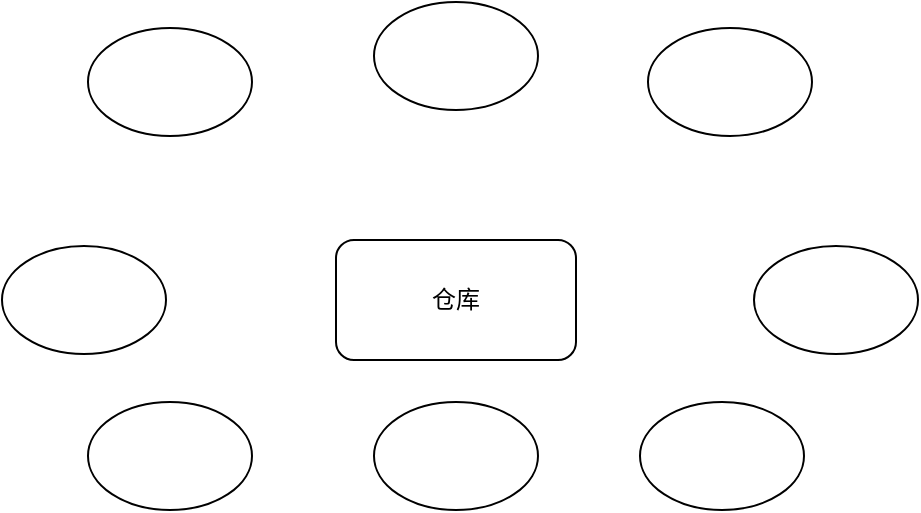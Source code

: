<mxfile version="21.7.4" type="github">
  <diagram name="第 1 页" id="edIoZuRB3zaZxlKi64ll">
    <mxGraphModel dx="1281" dy="1096" grid="0" gridSize="10" guides="1" tooltips="1" connect="1" arrows="1" fold="1" page="1" pageScale="1" pageWidth="1600" pageHeight="1200" math="0" shadow="0">
      <root>
        <mxCell id="0" />
        <mxCell id="1" parent="0" />
        <mxCell id="2sgpYn9WfDaX8F-7KSPa-42" value="仓库" style="rounded=1;whiteSpace=wrap;html=1;" vertex="1" parent="1">
          <mxGeometry x="467" y="449" width="120" height="60" as="geometry" />
        </mxCell>
        <mxCell id="2sgpYn9WfDaX8F-7KSPa-43" value="" style="ellipse;whiteSpace=wrap;html=1;" vertex="1" parent="1">
          <mxGeometry x="486" y="330" width="82" height="54" as="geometry" />
        </mxCell>
        <mxCell id="2sgpYn9WfDaX8F-7KSPa-44" value="" style="ellipse;whiteSpace=wrap;html=1;" vertex="1" parent="1">
          <mxGeometry x="343" y="343" width="82" height="54" as="geometry" />
        </mxCell>
        <mxCell id="2sgpYn9WfDaX8F-7KSPa-45" value="" style="ellipse;whiteSpace=wrap;html=1;" vertex="1" parent="1">
          <mxGeometry x="300" y="452" width="82" height="54" as="geometry" />
        </mxCell>
        <mxCell id="2sgpYn9WfDaX8F-7KSPa-46" value="" style="ellipse;whiteSpace=wrap;html=1;" vertex="1" parent="1">
          <mxGeometry x="343" y="530" width="82" height="54" as="geometry" />
        </mxCell>
        <mxCell id="2sgpYn9WfDaX8F-7KSPa-47" value="" style="ellipse;whiteSpace=wrap;html=1;" vertex="1" parent="1">
          <mxGeometry x="623" y="343" width="82" height="54" as="geometry" />
        </mxCell>
        <mxCell id="2sgpYn9WfDaX8F-7KSPa-48" value="" style="ellipse;whiteSpace=wrap;html=1;" vertex="1" parent="1">
          <mxGeometry x="619" y="530" width="82" height="54" as="geometry" />
        </mxCell>
        <mxCell id="2sgpYn9WfDaX8F-7KSPa-49" value="" style="ellipse;whiteSpace=wrap;html=1;" vertex="1" parent="1">
          <mxGeometry x="486" y="530" width="82" height="54" as="geometry" />
        </mxCell>
        <mxCell id="2sgpYn9WfDaX8F-7KSPa-50" value="" style="ellipse;whiteSpace=wrap;html=1;" vertex="1" parent="1">
          <mxGeometry x="676" y="452" width="82" height="54" as="geometry" />
        </mxCell>
      </root>
    </mxGraphModel>
  </diagram>
</mxfile>
